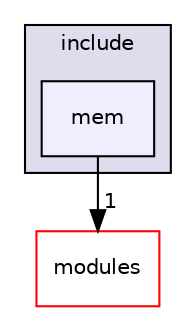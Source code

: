 digraph "include/mem" {
  compound=true
  node [ fontsize="10", fontname="Helvetica"];
  edge [ labelfontsize="10", labelfontname="Helvetica"];
  subgraph clusterdir_d44c64559bbebec7f509842c48db8b23 {
    graph [ bgcolor="#ddddee", pencolor="black", label="include" fontname="Helvetica", fontsize="10", URL="dir_d44c64559bbebec7f509842c48db8b23.html"]
  dir_3f291d0a4bf9b6fcd2f0124e71b8ed71 [shape=box, label="mem", style="filled", fillcolor="#eeeeff", pencolor="black", URL="dir_3f291d0a4bf9b6fcd2f0124e71b8ed71.html"];
  }
  dir_2b62a22b82aac776549c15514a2aafcf [shape=box label="modules" fillcolor="white" style="filled" color="red" URL="dir_2b62a22b82aac776549c15514a2aafcf.html"];
  dir_3f291d0a4bf9b6fcd2f0124e71b8ed71->dir_2b62a22b82aac776549c15514a2aafcf [headlabel="1", labeldistance=1.5 headhref="dir_000009_000002.html"];
}
